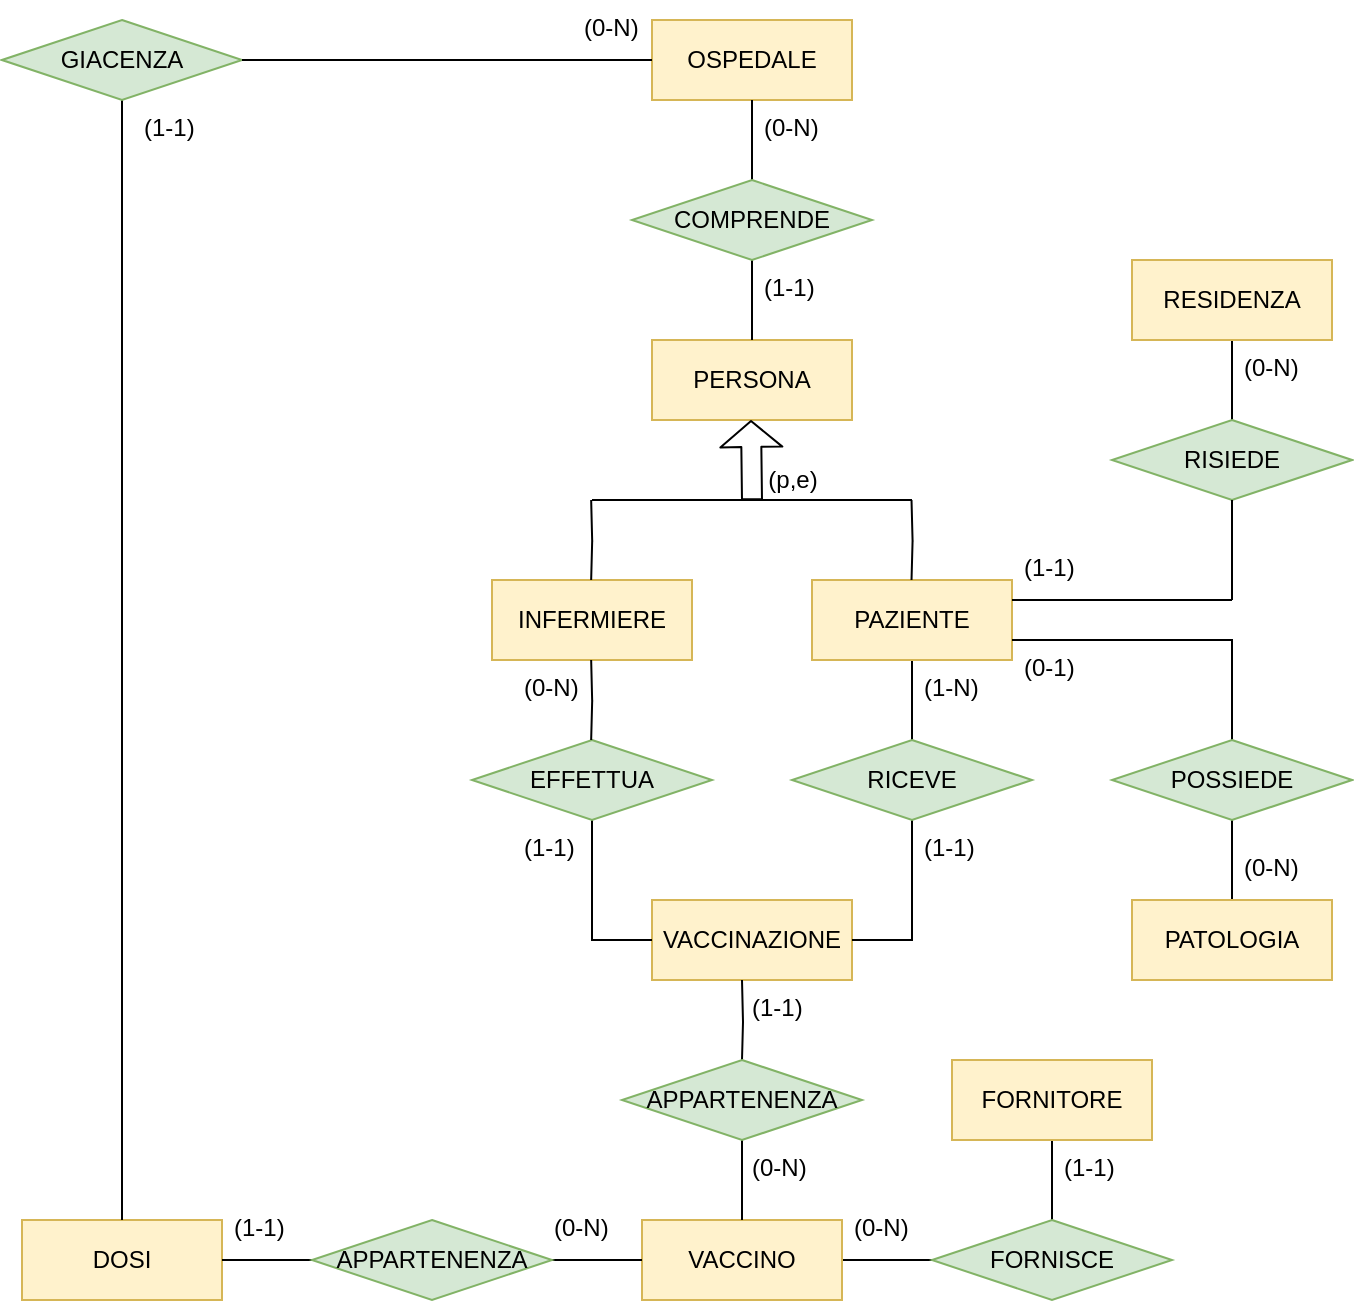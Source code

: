 <mxfile version="14.7.6" type="device"><diagram id="U0tkNivrWDy_nmq1g1j8" name="Page-1"><mxGraphModel dx="1038" dy="575" grid="1" gridSize="10" guides="1" tooltips="1" connect="1" arrows="1" fold="1" page="1" pageScale="1" pageWidth="827" pageHeight="1169" math="0" shadow="0"><root><mxCell id="0"/><mxCell id="1" parent="0"/><mxCell id="epcIARHPz9-0sS9dYTPx-20" value="PERSONA" style="whiteSpace=wrap;html=1;align=center;fillColor=#fff2cc;strokeColor=#d6b656;" parent="1" vertex="1"><mxGeometry x="350" y="190" width="100" height="40" as="geometry"/></mxCell><mxCell id="epcIARHPz9-0sS9dYTPx-21" value="&lt;font style=&quot;font-size: 12px&quot;&gt;OSPEDALE&lt;/font&gt;" style="whiteSpace=wrap;html=1;align=center;fontSize=9;fillColor=#fff2cc;strokeColor=#d6b656;" parent="1" vertex="1"><mxGeometry x="350" y="30" width="100" height="40" as="geometry"/></mxCell><mxCell id="epcIARHPz9-0sS9dYTPx-22" value="" style="shape=flexArrow;endArrow=classic;html=1;fontSize=9;endSize=4;" parent="1" edge="1"><mxGeometry width="50" height="50" relative="1" as="geometry"><mxPoint x="400" y="270" as="sourcePoint"/><mxPoint x="399.5" y="230" as="targetPoint"/></mxGeometry></mxCell><mxCell id="epcIARHPz9-0sS9dYTPx-23" value="" style="endArrow=none;html=1;fontSize=9;endSize=4;" parent="1" edge="1"><mxGeometry width="50" height="50" relative="1" as="geometry"><mxPoint x="320" y="270" as="sourcePoint"/><mxPoint x="480" y="270" as="targetPoint"/></mxGeometry></mxCell><mxCell id="epcIARHPz9-0sS9dYTPx-24" value="(p,e)" style="text;html=1;align=center;verticalAlign=middle;resizable=0;points=[];autosize=1;strokeColor=none;fontSize=12;" parent="1" vertex="1"><mxGeometry x="400" y="250" width="40" height="20" as="geometry"/></mxCell><mxCell id="epcIARHPz9-0sS9dYTPx-25" value="INFERMIERE" style="whiteSpace=wrap;html=1;align=center;fontSize=12;fillColor=#fff2cc;strokeColor=#d6b656;" parent="1" vertex="1"><mxGeometry x="270" y="310" width="100" height="40" as="geometry"/></mxCell><mxCell id="epcIARHPz9-0sS9dYTPx-26" style="edgeStyle=orthogonalEdgeStyle;rounded=0;orthogonalLoop=1;jettySize=auto;html=1;exitX=0.5;exitY=1;exitDx=0;exitDy=0;entryX=0.5;entryY=0;entryDx=0;entryDy=0;endArrow=none;endFill=0;" parent="1" source="epcIARHPz9-0sS9dYTPx-27" target="epcIARHPz9-0sS9dYTPx-35" edge="1"><mxGeometry relative="1" as="geometry"/></mxCell><mxCell id="epcIARHPz9-0sS9dYTPx-27" value="PAZIENTE" style="whiteSpace=wrap;html=1;align=center;fontSize=12;fillColor=#fff2cc;strokeColor=#d6b656;" parent="1" vertex="1"><mxGeometry x="430" y="310" width="100" height="40" as="geometry"/></mxCell><mxCell id="epcIARHPz9-0sS9dYTPx-28" style="edgeStyle=orthogonalEdgeStyle;rounded=0;orthogonalLoop=1;jettySize=auto;html=1;exitX=0.5;exitY=0;exitDx=0;exitDy=0;entryX=0.5;entryY=1;entryDx=0;entryDy=0;fontSize=9;startArrow=none;startFill=0;endArrow=none;endFill=0;endSize=4;" parent="1" source="epcIARHPz9-0sS9dYTPx-30" target="epcIARHPz9-0sS9dYTPx-21" edge="1"><mxGeometry relative="1" as="geometry"/></mxCell><mxCell id="epcIARHPz9-0sS9dYTPx-29" style="edgeStyle=orthogonalEdgeStyle;rounded=0;orthogonalLoop=1;jettySize=auto;html=1;exitX=0.5;exitY=1;exitDx=0;exitDy=0;entryX=0.5;entryY=0;entryDx=0;entryDy=0;fontSize=9;startArrow=none;startFill=0;endArrow=none;endFill=0;endSize=4;" parent="1" source="epcIARHPz9-0sS9dYTPx-30" target="epcIARHPz9-0sS9dYTPx-20" edge="1"><mxGeometry relative="1" as="geometry"/></mxCell><mxCell id="epcIARHPz9-0sS9dYTPx-30" value="&lt;span style=&quot;font-size: 12px&quot;&gt;COMPRENDE&lt;/span&gt;" style="shape=rhombus;perimeter=rhombusPerimeter;whiteSpace=wrap;html=1;align=center;fontSize=9;fillColor=#d5e8d4;strokeColor=#82b366;" parent="1" vertex="1"><mxGeometry x="340" y="110" width="120" height="40" as="geometry"/></mxCell><mxCell id="epcIARHPz9-0sS9dYTPx-31" value="VACCINAZIONE" style="whiteSpace=wrap;html=1;align=center;fillColor=#fff2cc;strokeColor=#d6b656;" parent="1" vertex="1"><mxGeometry x="350" y="470" width="100" height="40" as="geometry"/></mxCell><mxCell id="epcIARHPz9-0sS9dYTPx-32" style="edgeStyle=orthogonalEdgeStyle;rounded=0;orthogonalLoop=1;jettySize=auto;html=1;exitX=0.5;exitY=1;exitDx=0;exitDy=0;entryX=0;entryY=0.5;entryDx=0;entryDy=0;endArrow=none;endFill=0;" parent="1" source="epcIARHPz9-0sS9dYTPx-33" target="epcIARHPz9-0sS9dYTPx-31" edge="1"><mxGeometry relative="1" as="geometry"/></mxCell><mxCell id="epcIARHPz9-0sS9dYTPx-33" value="EFFETTUA" style="shape=rhombus;perimeter=rhombusPerimeter;whiteSpace=wrap;html=1;align=center;fillColor=#d5e8d4;strokeColor=#82b366;" parent="1" vertex="1"><mxGeometry x="260" y="390" width="120" height="40" as="geometry"/></mxCell><mxCell id="epcIARHPz9-0sS9dYTPx-34" style="edgeStyle=orthogonalEdgeStyle;rounded=0;orthogonalLoop=1;jettySize=auto;html=1;exitX=0.5;exitY=1;exitDx=0;exitDy=0;entryX=1;entryY=0.5;entryDx=0;entryDy=0;endArrow=none;endFill=0;" parent="1" source="epcIARHPz9-0sS9dYTPx-35" target="epcIARHPz9-0sS9dYTPx-31" edge="1"><mxGeometry relative="1" as="geometry"/></mxCell><mxCell id="epcIARHPz9-0sS9dYTPx-35" value="RICEVE" style="shape=rhombus;perimeter=rhombusPerimeter;whiteSpace=wrap;html=1;align=center;fillColor=#d5e8d4;strokeColor=#82b366;" parent="1" vertex="1"><mxGeometry x="420" y="390" width="120" height="40" as="geometry"/></mxCell><mxCell id="epcIARHPz9-0sS9dYTPx-36" style="edgeStyle=orthogonalEdgeStyle;rounded=0;orthogonalLoop=1;jettySize=auto;html=1;exitX=0.5;exitY=0;exitDx=0;exitDy=0;entryX=0.5;entryY=1;entryDx=0;entryDy=0;fontSize=9;startArrow=none;startFill=0;endArrow=none;endFill=0;endSize=4;" parent="1" edge="1"><mxGeometry relative="1" as="geometry"><mxPoint x="319.58" y="310" as="sourcePoint"/><mxPoint x="319.58" y="270" as="targetPoint"/></mxGeometry></mxCell><mxCell id="epcIARHPz9-0sS9dYTPx-37" style="edgeStyle=orthogonalEdgeStyle;rounded=0;orthogonalLoop=1;jettySize=auto;html=1;exitX=0.5;exitY=0;exitDx=0;exitDy=0;entryX=0.5;entryY=1;entryDx=0;entryDy=0;fontSize=9;startArrow=none;startFill=0;endArrow=none;endFill=0;endSize=4;" parent="1" edge="1"><mxGeometry relative="1" as="geometry"><mxPoint x="479.76" y="310" as="sourcePoint"/><mxPoint x="479.76" y="270" as="targetPoint"/></mxGeometry></mxCell><mxCell id="epcIARHPz9-0sS9dYTPx-38" style="edgeStyle=orthogonalEdgeStyle;rounded=0;orthogonalLoop=1;jettySize=auto;html=1;exitX=0.5;exitY=0;exitDx=0;exitDy=0;entryX=0.5;entryY=1;entryDx=0;entryDy=0;fontSize=9;startArrow=none;startFill=0;endArrow=none;endFill=0;endSize=4;" parent="1" edge="1"><mxGeometry relative="1" as="geometry"><mxPoint x="319.58" y="390" as="sourcePoint"/><mxPoint x="319.58" y="350" as="targetPoint"/></mxGeometry></mxCell><mxCell id="epcIARHPz9-0sS9dYTPx-39" style="edgeStyle=orthogonalEdgeStyle;rounded=0;orthogonalLoop=1;jettySize=auto;html=1;exitX=0.5;exitY=1;exitDx=0;exitDy=0;entryX=0.5;entryY=0;entryDx=0;entryDy=0;endArrow=none;endFill=0;" parent="1" target="epcIARHPz9-0sS9dYTPx-48" edge="1"><mxGeometry relative="1" as="geometry"><mxPoint x="395" y="510" as="sourcePoint"/></mxGeometry></mxCell><mxCell id="epcIARHPz9-0sS9dYTPx-41" value="" style="edgeStyle=orthogonalEdgeStyle;rounded=0;orthogonalLoop=1;jettySize=auto;html=1;endArrow=none;endFill=0;" parent="1" source="epcIARHPz9-0sS9dYTPx-42" target="epcIARHPz9-0sS9dYTPx-49" edge="1"><mxGeometry relative="1" as="geometry"/></mxCell><mxCell id="epcIARHPz9-0sS9dYTPx-42" value="&lt;font style=&quot;font-size: 12px&quot;&gt;VACCINO&lt;/font&gt;" style="whiteSpace=wrap;html=1;align=center;fontSize=9;fillColor=#fff2cc;strokeColor=#d6b656;" parent="1" vertex="1"><mxGeometry x="345" y="630" width="100" height="40" as="geometry"/></mxCell><mxCell id="epcIARHPz9-0sS9dYTPx-43" value="" style="edgeStyle=orthogonalEdgeStyle;rounded=0;orthogonalLoop=1;jettySize=auto;html=1;endArrow=none;endFill=0;" parent="1" source="epcIARHPz9-0sS9dYTPx-44" target="epcIARHPz9-0sS9dYTPx-49" edge="1"><mxGeometry relative="1" as="geometry"/></mxCell><mxCell id="epcIARHPz9-0sS9dYTPx-44" value="&lt;font style=&quot;font-size: 12px&quot;&gt;FORNITORE&lt;/font&gt;" style="whiteSpace=wrap;html=1;align=center;fontSize=9;fillColor=#fff2cc;strokeColor=#d6b656;" parent="1" vertex="1"><mxGeometry x="500" y="550" width="100" height="40" as="geometry"/></mxCell><mxCell id="epcIARHPz9-0sS9dYTPx-46" value="DOSI" style="whiteSpace=wrap;html=1;align=center;fillColor=#fff2cc;strokeColor=#d6b656;" parent="1" vertex="1"><mxGeometry x="35" y="630" width="100" height="40" as="geometry"/></mxCell><mxCell id="epcIARHPz9-0sS9dYTPx-47" value="" style="edgeStyle=orthogonalEdgeStyle;rounded=0;orthogonalLoop=1;jettySize=auto;html=1;endArrow=none;endFill=0;" parent="1" source="epcIARHPz9-0sS9dYTPx-48" target="epcIARHPz9-0sS9dYTPx-42" edge="1"><mxGeometry relative="1" as="geometry"/></mxCell><mxCell id="epcIARHPz9-0sS9dYTPx-48" value="APPARTENENZA" style="shape=rhombus;perimeter=rhombusPerimeter;whiteSpace=wrap;html=1;align=center;fillColor=#d5e8d4;strokeColor=#82b366;" parent="1" vertex="1"><mxGeometry x="335" y="550" width="120" height="40" as="geometry"/></mxCell><mxCell id="epcIARHPz9-0sS9dYTPx-49" value="FORNISCE" style="shape=rhombus;perimeter=rhombusPerimeter;whiteSpace=wrap;html=1;align=center;fillColor=#d5e8d4;strokeColor=#82b366;" parent="1" vertex="1"><mxGeometry x="490" y="630" width="120" height="40" as="geometry"/></mxCell><mxCell id="epcIARHPz9-0sS9dYTPx-50" value="" style="edgeStyle=orthogonalEdgeStyle;rounded=0;orthogonalLoop=1;jettySize=auto;html=1;endArrow=none;endFill=0;" parent="1" source="epcIARHPz9-0sS9dYTPx-52" target="epcIARHPz9-0sS9dYTPx-46" edge="1"><mxGeometry relative="1" as="geometry"/></mxCell><mxCell id="epcIARHPz9-0sS9dYTPx-51" value="" style="edgeStyle=orthogonalEdgeStyle;rounded=0;orthogonalLoop=1;jettySize=auto;html=1;endArrow=none;endFill=0;" parent="1" source="epcIARHPz9-0sS9dYTPx-52" target="epcIARHPz9-0sS9dYTPx-42" edge="1"><mxGeometry relative="1" as="geometry"/></mxCell><mxCell id="epcIARHPz9-0sS9dYTPx-52" value="APPARTENENZA" style="shape=rhombus;perimeter=rhombusPerimeter;whiteSpace=wrap;html=1;align=center;fillColor=#d5e8d4;strokeColor=#82b366;" parent="1" vertex="1"><mxGeometry x="180" y="630" width="120" height="40" as="geometry"/></mxCell><mxCell id="epcIARHPz9-0sS9dYTPx-54" value="" style="edgeStyle=orthogonalEdgeStyle;rounded=0;orthogonalLoop=1;jettySize=auto;html=1;endArrow=none;endFill=0;" parent="1" source="epcIARHPz9-0sS9dYTPx-55" target="epcIARHPz9-0sS9dYTPx-46" edge="1"><mxGeometry relative="1" as="geometry"/></mxCell><mxCell id="epcIARHPz9-0sS9dYTPx-55" value="GIACENZA" style="shape=rhombus;perimeter=rhombusPerimeter;whiteSpace=wrap;html=1;align=center;fillColor=#d5e8d4;strokeColor=#82b366;" parent="1" vertex="1"><mxGeometry x="25" y="30" width="120" height="40" as="geometry"/></mxCell><mxCell id="epcIARHPz9-0sS9dYTPx-56" value="" style="edgeStyle=orthogonalEdgeStyle;rounded=0;orthogonalLoop=1;jettySize=auto;html=1;endArrow=none;endFill=0;" parent="1" source="epcIARHPz9-0sS9dYTPx-58" target="epcIARHPz9-0sS9dYTPx-59" edge="1"><mxGeometry relative="1" as="geometry"/></mxCell><mxCell id="epcIARHPz9-0sS9dYTPx-57" value="" style="edgeStyle=orthogonalEdgeStyle;rounded=0;orthogonalLoop=1;jettySize=auto;html=1;endArrow=none;endFill=0;" parent="1" source="epcIARHPz9-0sS9dYTPx-58" edge="1"><mxGeometry relative="1" as="geometry"><Array as="points"><mxPoint x="640" y="340"/></Array><mxPoint x="530" y="340" as="targetPoint"/></mxGeometry></mxCell><mxCell id="epcIARHPz9-0sS9dYTPx-58" value="POSSIEDE" style="shape=rhombus;perimeter=rhombusPerimeter;whiteSpace=wrap;html=1;align=center;fillColor=#d5e8d4;strokeColor=#82b366;" parent="1" vertex="1"><mxGeometry x="580" y="390" width="120" height="40" as="geometry"/></mxCell><mxCell id="epcIARHPz9-0sS9dYTPx-59" value="PATOLOGIA" style="whiteSpace=wrap;html=1;align=center;fontSize=12;fillColor=#fff2cc;strokeColor=#d6b656;" parent="1" vertex="1"><mxGeometry x="590" y="470" width="100" height="40" as="geometry"/></mxCell><mxCell id="epcIARHPz9-0sS9dYTPx-60" value="" style="edgeStyle=orthogonalEdgeStyle;rounded=0;orthogonalLoop=1;jettySize=auto;html=1;endArrow=none;endFill=0;" parent="1" source="epcIARHPz9-0sS9dYTPx-61" target="epcIARHPz9-0sS9dYTPx-62" edge="1"><mxGeometry relative="1" as="geometry"/></mxCell><mxCell id="epcIARHPz9-0sS9dYTPx-61" value="RISIEDE" style="shape=rhombus;perimeter=rhombusPerimeter;whiteSpace=wrap;html=1;align=center;fillColor=#d5e8d4;strokeColor=#82b366;" parent="1" vertex="1"><mxGeometry x="580" y="230" width="120" height="40" as="geometry"/></mxCell><mxCell id="epcIARHPz9-0sS9dYTPx-62" value="RESIDENZA" style="whiteSpace=wrap;html=1;align=center;fontSize=12;fillColor=#fff2cc;strokeColor=#d6b656;" parent="1" vertex="1"><mxGeometry x="590" y="150" width="100" height="40" as="geometry"/></mxCell><mxCell id="epcIARHPz9-0sS9dYTPx-63" style="edgeStyle=orthogonalEdgeStyle;rounded=0;orthogonalLoop=1;jettySize=auto;html=1;fontSize=9;startArrow=none;startFill=0;endArrow=none;endFill=0;endSize=4;" parent="1" edge="1"><mxGeometry relative="1" as="geometry"><mxPoint x="640" y="320" as="sourcePoint"/><mxPoint x="640" y="270" as="targetPoint"/><Array as="points"><mxPoint x="640" y="300"/><mxPoint x="640" y="300"/></Array></mxGeometry></mxCell><mxCell id="epcIARHPz9-0sS9dYTPx-65" style="edgeStyle=orthogonalEdgeStyle;rounded=0;orthogonalLoop=1;jettySize=auto;html=1;fontSize=9;startArrow=none;startFill=0;endArrow=none;endFill=0;endSize=4;" parent="1" edge="1"><mxGeometry relative="1" as="geometry"><mxPoint x="530" y="320" as="sourcePoint"/><mxPoint x="640" y="320" as="targetPoint"/><Array as="points"><mxPoint x="580" y="320.0"/><mxPoint x="580" y="320.0"/></Array></mxGeometry></mxCell><mxCell id="aR7yQtH-bgw6nAGgH2H1-1" value="" style="endArrow=none;html=1;entryX=0;entryY=0.5;entryDx=0;entryDy=0;" parent="1" target="epcIARHPz9-0sS9dYTPx-21" edge="1"><mxGeometry width="50" height="50" relative="1" as="geometry"><mxPoint x="145" y="50" as="sourcePoint"/><mxPoint x="195" as="targetPoint"/></mxGeometry></mxCell><mxCell id="3xispVO7dt6U232kEzsG-1" value="(0-N)" style="text;strokeColor=none;fillColor=none;spacingLeft=4;spacingRight=4;overflow=hidden;rotatable=0;points=[[0,0.5],[1,0.5]];portConstraint=eastwest;fontSize=12;" parent="1" vertex="1"><mxGeometry x="310" y="20" width="40" height="30" as="geometry"/></mxCell><mxCell id="3xispVO7dt6U232kEzsG-2" value="(1-1)" style="text;strokeColor=none;fillColor=none;spacingLeft=4;spacingRight=4;overflow=hidden;rotatable=0;points=[[0,0.5],[1,0.5]];portConstraint=eastwest;fontSize=12;" parent="1" vertex="1"><mxGeometry x="90" y="70" width="40" height="30" as="geometry"/></mxCell><mxCell id="3xispVO7dt6U232kEzsG-3" value="(1-1)" style="text;strokeColor=none;fillColor=none;spacingLeft=4;spacingRight=4;overflow=hidden;rotatable=0;points=[[0,0.5],[1,0.5]];portConstraint=eastwest;fontSize=12;" parent="1" vertex="1"><mxGeometry x="135" y="620" width="40" height="30" as="geometry"/></mxCell><mxCell id="3xispVO7dt6U232kEzsG-4" value="(0-N)" style="text;strokeColor=none;fillColor=none;spacingLeft=4;spacingRight=4;overflow=hidden;rotatable=0;points=[[0,0.5],[1,0.5]];portConstraint=eastwest;fontSize=12;" parent="1" vertex="1"><mxGeometry x="295" y="620" width="40" height="30" as="geometry"/></mxCell><mxCell id="3xispVO7dt6U232kEzsG-5" value="(0-N)" style="text;strokeColor=none;fillColor=none;spacingLeft=4;spacingRight=4;overflow=hidden;rotatable=0;points=[[0,0.5],[1,0.5]];portConstraint=eastwest;fontSize=12;" parent="1" vertex="1"><mxGeometry x="394" y="590" width="40" height="30" as="geometry"/></mxCell><mxCell id="3xispVO7dt6U232kEzsG-6" value="(0-N)" style="text;strokeColor=none;fillColor=none;spacingLeft=4;spacingRight=4;overflow=hidden;rotatable=0;points=[[0,0.5],[1,0.5]];portConstraint=eastwest;fontSize=12;" parent="1" vertex="1"><mxGeometry x="445" y="620" width="40" height="30" as="geometry"/></mxCell><mxCell id="3xispVO7dt6U232kEzsG-8" value="(1-1)" style="text;strokeColor=none;fillColor=none;spacingLeft=4;spacingRight=4;overflow=hidden;rotatable=0;points=[[0,0.5],[1,0.5]];portConstraint=eastwest;fontSize=12;" parent="1" vertex="1"><mxGeometry x="394" y="510" width="40" height="30" as="geometry"/></mxCell><mxCell id="3xispVO7dt6U232kEzsG-9" value="(1-1)" style="text;strokeColor=none;fillColor=none;spacingLeft=4;spacingRight=4;overflow=hidden;rotatable=0;points=[[0,0.5],[1,0.5]];portConstraint=eastwest;fontSize=12;" parent="1" vertex="1"><mxGeometry x="550" y="590" width="40" height="30" as="geometry"/></mxCell><mxCell id="3xispVO7dt6U232kEzsG-10" value="(1-1)" style="text;strokeColor=none;fillColor=none;spacingLeft=4;spacingRight=4;overflow=hidden;rotatable=0;points=[[0,0.5],[1,0.5]];portConstraint=eastwest;fontSize=12;" parent="1" vertex="1"><mxGeometry x="400" y="150" width="40" height="30" as="geometry"/></mxCell><mxCell id="3xispVO7dt6U232kEzsG-11" value="(0-N)" style="text;strokeColor=none;fillColor=none;spacingLeft=4;spacingRight=4;overflow=hidden;rotatable=0;points=[[0,0.5],[1,0.5]];portConstraint=eastwest;fontSize=12;" parent="1" vertex="1"><mxGeometry x="400" y="70" width="40" height="30" as="geometry"/></mxCell><mxCell id="3xispVO7dt6U232kEzsG-12" value="(0-N)" style="text;strokeColor=none;fillColor=none;spacingLeft=4;spacingRight=4;overflow=hidden;rotatable=0;points=[[0,0.5],[1,0.5]];portConstraint=eastwest;fontSize=12;" parent="1" vertex="1"><mxGeometry x="280" y="350" width="40" height="30" as="geometry"/></mxCell><mxCell id="3xispVO7dt6U232kEzsG-13" value="(1-N)" style="text;strokeColor=none;fillColor=none;spacingLeft=4;spacingRight=4;overflow=hidden;rotatable=0;points=[[0,0.5],[1,0.5]];portConstraint=eastwest;fontSize=12;" parent="1" vertex="1"><mxGeometry x="480" y="350" width="40" height="30" as="geometry"/></mxCell><mxCell id="3xispVO7dt6U232kEzsG-14" value="(1-1)" style="text;strokeColor=none;fillColor=none;spacingLeft=4;spacingRight=4;overflow=hidden;rotatable=0;points=[[0,0.5],[1,0.5]];portConstraint=eastwest;fontSize=12;" parent="1" vertex="1"><mxGeometry x="280" y="430" width="40" height="30" as="geometry"/></mxCell><mxCell id="3xispVO7dt6U232kEzsG-15" value="(1-1)" style="text;strokeColor=none;fillColor=none;spacingLeft=4;spacingRight=4;overflow=hidden;rotatable=0;points=[[0,0.5],[1,0.5]];portConstraint=eastwest;fontSize=12;" parent="1" vertex="1"><mxGeometry x="480" y="430" width="40" height="30" as="geometry"/></mxCell><mxCell id="3xispVO7dt6U232kEzsG-16" value="(1-1)" style="text;strokeColor=none;fillColor=none;spacingLeft=4;spacingRight=4;overflow=hidden;rotatable=0;points=[[0,0.5],[1,0.5]];portConstraint=eastwest;fontSize=12;" parent="1" vertex="1"><mxGeometry x="530" y="290" width="40" height="30" as="geometry"/></mxCell><mxCell id="3xispVO7dt6U232kEzsG-17" value="(0-N)" style="text;strokeColor=none;fillColor=none;spacingLeft=4;spacingRight=4;overflow=hidden;rotatable=0;points=[[0,0.5],[1,0.5]];portConstraint=eastwest;fontSize=12;" parent="1" vertex="1"><mxGeometry x="640" y="190" width="40" height="30" as="geometry"/></mxCell><mxCell id="3xispVO7dt6U232kEzsG-18" value="(0-N)" style="text;strokeColor=none;fillColor=none;spacingLeft=4;spacingRight=4;overflow=hidden;rotatable=0;points=[[0,0.5],[1,0.5]];portConstraint=eastwest;fontSize=12;" parent="1" vertex="1"><mxGeometry x="640" y="440" width="40" height="30" as="geometry"/></mxCell><mxCell id="3xispVO7dt6U232kEzsG-19" value="(0-1)" style="text;strokeColor=none;fillColor=none;spacingLeft=4;spacingRight=4;overflow=hidden;rotatable=0;points=[[0,0.5],[1,0.5]];portConstraint=eastwest;fontSize=12;" parent="1" vertex="1"><mxGeometry x="530" y="340" width="40" height="30" as="geometry"/></mxCell></root></mxGraphModel></diagram></mxfile>